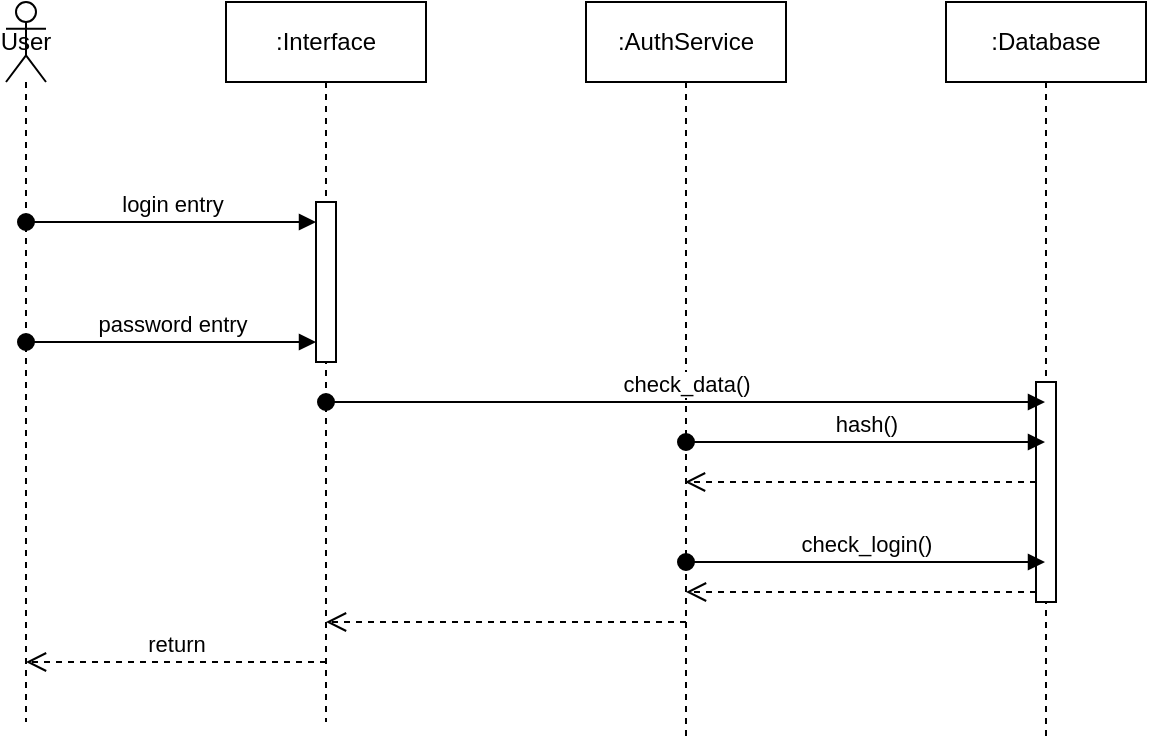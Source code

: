 <mxfile version="27.0.9">
  <diagram name="Страница — 1" id="hINZi9u0OrC6dI-edeFQ">
    <mxGraphModel dx="1385" dy="788" grid="1" gridSize="10" guides="1" tooltips="1" connect="1" arrows="1" fold="1" page="1" pageScale="1" pageWidth="827" pageHeight="1169" math="0" shadow="0">
      <root>
        <mxCell id="0" />
        <mxCell id="1" parent="0" />
        <mxCell id="3LLAAJJ_kFmFypTzOkwX-7" value=":Database" style="shape=umlLifeline;perimeter=lifelinePerimeter;whiteSpace=wrap;html=1;container=1;dropTarget=0;collapsible=0;recursiveResize=0;outlineConnect=0;portConstraint=eastwest;newEdgeStyle={&quot;curved&quot;:0,&quot;rounded&quot;:0};" vertex="1" parent="1">
          <mxGeometry x="570" y="100" width="100" height="370" as="geometry" />
        </mxCell>
        <mxCell id="3LLAAJJ_kFmFypTzOkwX-14" value="" style="html=1;points=[[0,0,0,0,5],[0,1,0,0,-5],[1,0,0,0,5],[1,1,0,0,-5]];perimeter=orthogonalPerimeter;outlineConnect=0;targetShapes=umlLifeline;portConstraint=eastwest;newEdgeStyle={&quot;curved&quot;:0,&quot;rounded&quot;:0};" vertex="1" parent="3LLAAJJ_kFmFypTzOkwX-7">
          <mxGeometry x="45" y="190" width="10" height="110" as="geometry" />
        </mxCell>
        <mxCell id="3LLAAJJ_kFmFypTzOkwX-8" value=":AuthService" style="shape=umlLifeline;perimeter=lifelinePerimeter;whiteSpace=wrap;html=1;container=1;dropTarget=0;collapsible=0;recursiveResize=0;outlineConnect=0;portConstraint=eastwest;newEdgeStyle={&quot;curved&quot;:0,&quot;rounded&quot;:0};" vertex="1" parent="1">
          <mxGeometry x="390" y="100" width="100" height="370" as="geometry" />
        </mxCell>
        <mxCell id="3LLAAJJ_kFmFypTzOkwX-9" value=":Interface" style="shape=umlLifeline;perimeter=lifelinePerimeter;whiteSpace=wrap;html=1;container=1;dropTarget=0;collapsible=0;recursiveResize=0;outlineConnect=0;portConstraint=eastwest;newEdgeStyle={&quot;curved&quot;:0,&quot;rounded&quot;:0};" vertex="1" parent="1">
          <mxGeometry x="210" y="100" width="100" height="360" as="geometry" />
        </mxCell>
        <mxCell id="3LLAAJJ_kFmFypTzOkwX-10" value="" style="html=1;points=[[0,0,0,0,5],[0,1,0,0,-5],[1,0,0,0,5],[1,1,0,0,-5]];perimeter=orthogonalPerimeter;outlineConnect=0;targetShapes=umlLifeline;portConstraint=eastwest;newEdgeStyle={&quot;curved&quot;:0,&quot;rounded&quot;:0};" vertex="1" parent="3LLAAJJ_kFmFypTzOkwX-9">
          <mxGeometry x="45" y="100" width="10" height="80" as="geometry" />
        </mxCell>
        <mxCell id="3LLAAJJ_kFmFypTzOkwX-11" value="User" style="shape=umlLifeline;perimeter=lifelinePerimeter;whiteSpace=wrap;html=1;container=1;dropTarget=0;collapsible=0;recursiveResize=0;outlineConnect=0;portConstraint=eastwest;newEdgeStyle={&quot;curved&quot;:0,&quot;rounded&quot;:0};participant=umlActor;" vertex="1" parent="1">
          <mxGeometry x="100" y="100" width="20" height="360" as="geometry" />
        </mxCell>
        <mxCell id="3LLAAJJ_kFmFypTzOkwX-12" value="login entry" style="html=1;verticalAlign=bottom;startArrow=oval;startFill=1;endArrow=block;startSize=8;curved=0;rounded=0;" edge="1" parent="1" target="3LLAAJJ_kFmFypTzOkwX-10">
          <mxGeometry width="60" relative="1" as="geometry">
            <mxPoint x="110" y="210" as="sourcePoint" />
            <mxPoint x="170" y="210" as="targetPoint" />
          </mxGeometry>
        </mxCell>
        <mxCell id="3LLAAJJ_kFmFypTzOkwX-13" value="password entry" style="html=1;verticalAlign=bottom;startArrow=oval;startFill=1;endArrow=block;startSize=8;curved=0;rounded=0;" edge="1" parent="1" target="3LLAAJJ_kFmFypTzOkwX-10">
          <mxGeometry width="60" relative="1" as="geometry">
            <mxPoint x="110" y="270" as="sourcePoint" />
            <mxPoint x="250" y="270" as="targetPoint" />
          </mxGeometry>
        </mxCell>
        <mxCell id="3LLAAJJ_kFmFypTzOkwX-15" value="check_data()" style="html=1;verticalAlign=bottom;startArrow=oval;startFill=1;endArrow=block;startSize=8;curved=0;rounded=0;" edge="1" parent="1" target="3LLAAJJ_kFmFypTzOkwX-7">
          <mxGeometry x="0.001" width="60" relative="1" as="geometry">
            <mxPoint x="260" y="300" as="sourcePoint" />
            <mxPoint x="320" y="300" as="targetPoint" />
            <mxPoint as="offset" />
          </mxGeometry>
        </mxCell>
        <mxCell id="3LLAAJJ_kFmFypTzOkwX-16" value="hash()" style="html=1;verticalAlign=bottom;startArrow=oval;startFill=1;endArrow=block;startSize=8;curved=0;rounded=0;" edge="1" parent="1" target="3LLAAJJ_kFmFypTzOkwX-7">
          <mxGeometry width="60" relative="1" as="geometry">
            <mxPoint x="440" y="320" as="sourcePoint" />
            <mxPoint x="500" y="320" as="targetPoint" />
          </mxGeometry>
        </mxCell>
        <mxCell id="3LLAAJJ_kFmFypTzOkwX-17" value="" style="html=1;verticalAlign=bottom;endArrow=open;dashed=1;endSize=8;curved=0;rounded=0;" edge="1" parent="1">
          <mxGeometry relative="1" as="geometry">
            <mxPoint x="615" y="340" as="sourcePoint" />
            <mxPoint x="439.5" y="340" as="targetPoint" />
          </mxGeometry>
        </mxCell>
        <mxCell id="3LLAAJJ_kFmFypTzOkwX-18" value="check_login()" style="html=1;verticalAlign=bottom;startArrow=oval;startFill=1;endArrow=block;startSize=8;curved=0;rounded=0;" edge="1" parent="1" target="3LLAAJJ_kFmFypTzOkwX-7">
          <mxGeometry width="60" relative="1" as="geometry">
            <mxPoint x="440" y="380" as="sourcePoint" />
            <mxPoint x="500" y="380" as="targetPoint" />
          </mxGeometry>
        </mxCell>
        <mxCell id="3LLAAJJ_kFmFypTzOkwX-19" value="" style="html=1;verticalAlign=bottom;endArrow=open;dashed=1;endSize=8;curved=0;rounded=0;exitX=0;exitY=1;exitDx=0;exitDy=-5;exitPerimeter=0;" edge="1" parent="1" source="3LLAAJJ_kFmFypTzOkwX-14" target="3LLAAJJ_kFmFypTzOkwX-8">
          <mxGeometry relative="1" as="geometry">
            <mxPoint x="610" y="400" as="sourcePoint" />
            <mxPoint x="530" y="400" as="targetPoint" />
          </mxGeometry>
        </mxCell>
        <mxCell id="3LLAAJJ_kFmFypTzOkwX-20" value="" style="html=1;verticalAlign=bottom;endArrow=open;dashed=1;endSize=8;curved=0;rounded=0;" edge="1" parent="1" target="3LLAAJJ_kFmFypTzOkwX-9">
          <mxGeometry relative="1" as="geometry">
            <mxPoint x="440" y="410" as="sourcePoint" />
            <mxPoint x="360" y="410" as="targetPoint" />
          </mxGeometry>
        </mxCell>
        <mxCell id="3LLAAJJ_kFmFypTzOkwX-21" value="return" style="html=1;verticalAlign=bottom;endArrow=open;dashed=1;endSize=8;curved=0;rounded=0;" edge="1" parent="1" target="3LLAAJJ_kFmFypTzOkwX-11">
          <mxGeometry relative="1" as="geometry">
            <mxPoint x="260" y="430" as="sourcePoint" />
            <mxPoint x="180" y="430" as="targetPoint" />
          </mxGeometry>
        </mxCell>
      </root>
    </mxGraphModel>
  </diagram>
</mxfile>
